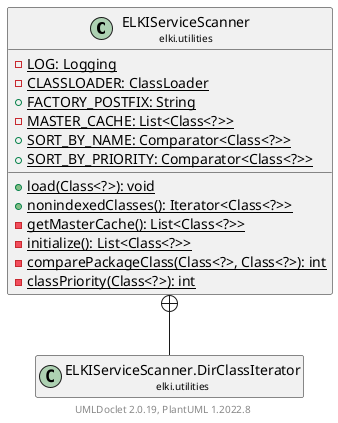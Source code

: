 @startuml
    remove .*\.(Instance|Par|Parameterizer|Factory)$
    set namespaceSeparator none
    hide empty fields
    hide empty methods

    class "<size:14>ELKIServiceScanner\n<size:10>elki.utilities" as elki.utilities.ELKIServiceScanner [[ELKIServiceScanner.html]] {
        {static} -LOG: Logging
        {static} -CLASSLOADER: ClassLoader
        {static} +FACTORY_POSTFIX: String
        {static} -MASTER_CACHE: List<Class<?>>
        {static} +SORT_BY_NAME: Comparator<Class<?>>
        {static} +SORT_BY_PRIORITY: Comparator<Class<?>>
        {static} +load(Class<?>): void
        {static} +nonindexedClasses(): Iterator<Class<?>>
        {static} -getMasterCache(): List<Class<?>>
        {static} -initialize(): List<Class<?>>
        {static} -comparePackageClass(Class<?>, Class<?>): int
        {static} -classPriority(Class<?>): int
    }
    class "<size:14>ELKIServiceScanner.DirClassIterator\n<size:10>elki.utilities" as elki.utilities.ELKIServiceScanner.DirClassIterator [[ELKIServiceScanner.DirClassIterator.html]]

    elki.utilities.ELKIServiceScanner +-- elki.utilities.ELKIServiceScanner.DirClassIterator

    center footer UMLDoclet 2.0.19, PlantUML 1.2022.8
@enduml
